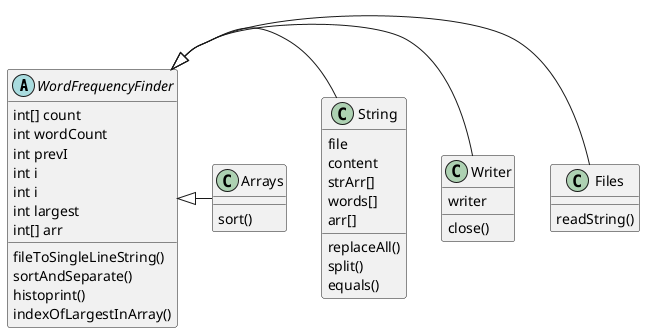 @startuml

abstract class WordFrequencyFinder {
int[] count
int wordCount
int prevI
int i
fileToSingleLineString()
sortAndSeparate()
histoprint()
int i
int largest
indexOfLargestInArray()
int[] arr
}

class Files {
readString()
}

class Writer {
writer
close()
}

class String {
file
content
replaceAll()
strArr[]
words[]
split()
arr[]
equals()
}

class Arrays {
sort()
}

WordFrequencyFinder <|- Files
WordFrequencyFinder <|- Writer
WordFrequencyFinder <|- String
WordFrequencyFinder <|- Arrays

@enduml